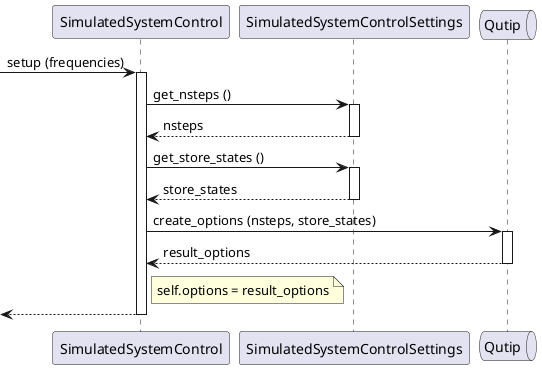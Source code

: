 @startuml

participant SimulatedSystemControl as sim
participant SimulatedSystemControlSettings as simset
queue Qutip as qutip

[-> sim ++: setup (frequencies)
sim -> simset ++: get_nsteps ()
return nsteps
sim -> simset ++: get_store_states ()
return store_states

sim -> qutip ++: create_options (nsteps, store_states)
return result_options
note right of sim: self.options = result_options

return

@enduml